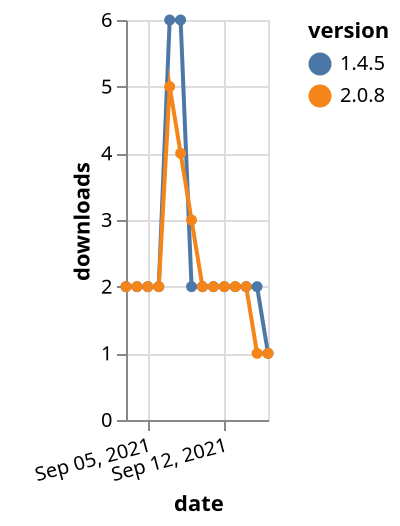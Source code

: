 {"$schema": "https://vega.github.io/schema/vega-lite/v5.json", "description": "A simple bar chart with embedded data.", "data": {"values": [{"date": "2021-09-03", "total": 5101, "delta": 2, "version": "1.4.5"}, {"date": "2021-09-04", "total": 5103, "delta": 2, "version": "1.4.5"}, {"date": "2021-09-05", "total": 5105, "delta": 2, "version": "1.4.5"}, {"date": "2021-09-06", "total": 5107, "delta": 2, "version": "1.4.5"}, {"date": "2021-09-07", "total": 5113, "delta": 6, "version": "1.4.5"}, {"date": "2021-09-08", "total": 5119, "delta": 6, "version": "1.4.5"}, {"date": "2021-09-09", "total": 5121, "delta": 2, "version": "1.4.5"}, {"date": "2021-09-10", "total": 5123, "delta": 2, "version": "1.4.5"}, {"date": "2021-09-11", "total": 5125, "delta": 2, "version": "1.4.5"}, {"date": "2021-09-12", "total": 5127, "delta": 2, "version": "1.4.5"}, {"date": "2021-09-13", "total": 5129, "delta": 2, "version": "1.4.5"}, {"date": "2021-09-14", "total": 5131, "delta": 2, "version": "1.4.5"}, {"date": "2021-09-15", "total": 5133, "delta": 2, "version": "1.4.5"}, {"date": "2021-09-16", "total": 5134, "delta": 1, "version": "1.4.5"}, {"date": "2021-09-03", "total": 5271, "delta": 2, "version": "2.0.8"}, {"date": "2021-09-04", "total": 5273, "delta": 2, "version": "2.0.8"}, {"date": "2021-09-05", "total": 5275, "delta": 2, "version": "2.0.8"}, {"date": "2021-09-06", "total": 5277, "delta": 2, "version": "2.0.8"}, {"date": "2021-09-07", "total": 5282, "delta": 5, "version": "2.0.8"}, {"date": "2021-09-08", "total": 5286, "delta": 4, "version": "2.0.8"}, {"date": "2021-09-09", "total": 5289, "delta": 3, "version": "2.0.8"}, {"date": "2021-09-10", "total": 5291, "delta": 2, "version": "2.0.8"}, {"date": "2021-09-11", "total": 5293, "delta": 2, "version": "2.0.8"}, {"date": "2021-09-12", "total": 5295, "delta": 2, "version": "2.0.8"}, {"date": "2021-09-13", "total": 5297, "delta": 2, "version": "2.0.8"}, {"date": "2021-09-14", "total": 5299, "delta": 2, "version": "2.0.8"}, {"date": "2021-09-15", "total": 5300, "delta": 1, "version": "2.0.8"}, {"date": "2021-09-16", "total": 5301, "delta": 1, "version": "2.0.8"}]}, "width": "container", "mark": {"type": "line", "point": {"filled": true}}, "encoding": {"x": {"field": "date", "type": "temporal", "timeUnit": "yearmonthdate", "title": "date", "axis": {"labelAngle": -15}}, "y": {"field": "delta", "type": "quantitative", "title": "downloads"}, "color": {"field": "version", "type": "nominal"}, "tooltip": {"field": "delta"}}}